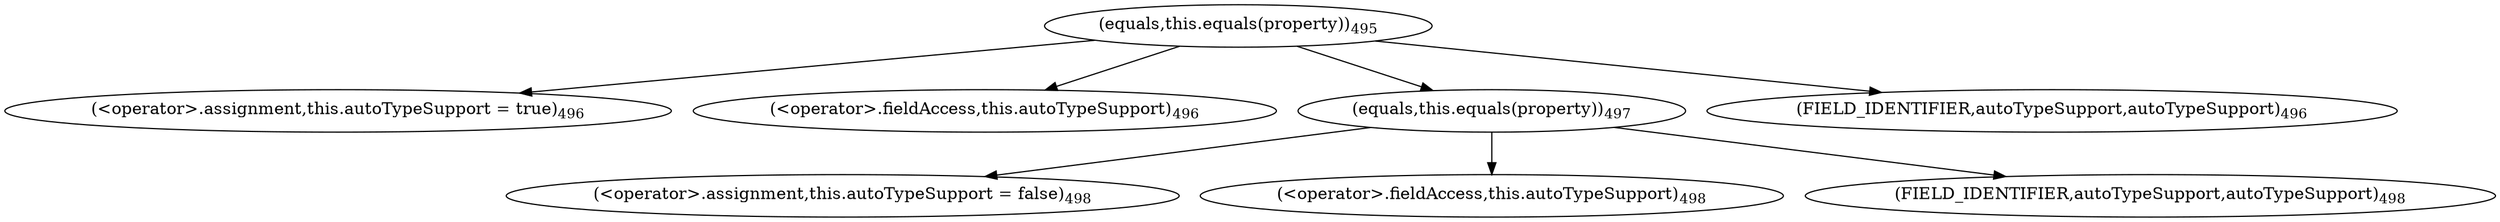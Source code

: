 digraph "configFromPropety" {  
"1261" [label = <(equals,this.equals(property))<SUB>495</SUB>> ]
"1265" [label = <(&lt;operator&gt;.assignment,this.autoTypeSupport = true)<SUB>496</SUB>> ]
"1266" [label = <(&lt;operator&gt;.fieldAccess,this.autoTypeSupport)<SUB>496</SUB>> ]
"1271" [label = <(equals,this.equals(property))<SUB>497</SUB>> ]
"1267" [label = <(FIELD_IDENTIFIER,autoTypeSupport,autoTypeSupport)<SUB>496</SUB>> ]
"1275" [label = <(&lt;operator&gt;.assignment,this.autoTypeSupport = false)<SUB>498</SUB>> ]
"1276" [label = <(&lt;operator&gt;.fieldAccess,this.autoTypeSupport)<SUB>498</SUB>> ]
"1277" [label = <(FIELD_IDENTIFIER,autoTypeSupport,autoTypeSupport)<SUB>498</SUB>> ]
  "1261" -> "1271" 
  "1261" -> "1265" 
  "1261" -> "1267" 
  "1261" -> "1266" 
  "1271" -> "1277" 
  "1271" -> "1276" 
  "1271" -> "1275" 
}
